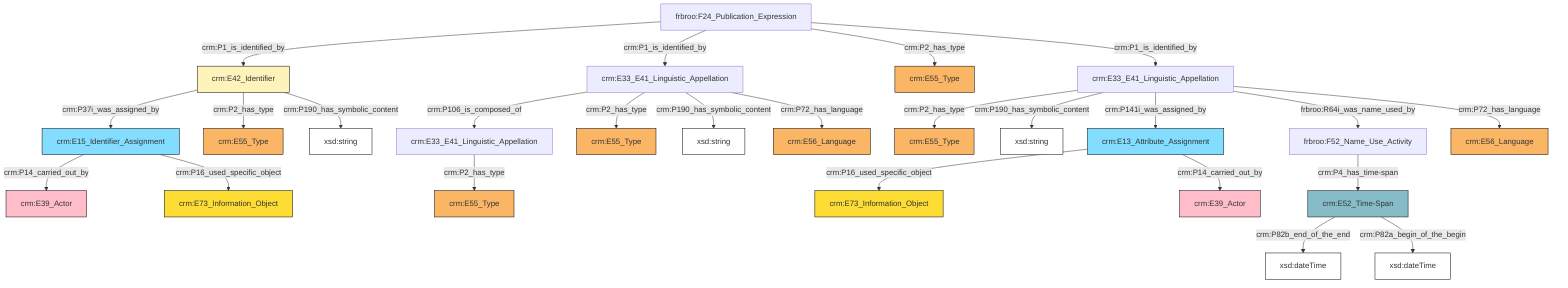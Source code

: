 flowchart TD
classDef Literal fill:#ffffff,stroke:#000000,color:;
classDef Literal_URI fill:#ffffff,stroke:#000000,color:;
classDef crm_E1_CRM_Entity fill:#ffffff,stroke:#000000,color:;
classDef crm_E1_CRM_Entity_URI fill:#ffffff,stroke:#000000,color:;
classDef crm_E2_Temporal_Entity fill:#82ddff,stroke:#000000,color:;
classDef crm_E2_Temporal_Entity_URI fill:#d2effa,stroke:#000000,color:;
classDef crm_E55_Type fill:#fab565,stroke:#000000,color:;
classDef crm_E55_Type_URI fill:#fde7ce,stroke:#000000,color:;
classDef crm_E52_Time-Span fill:#86bcc8,stroke:#000000,color:;
classDef crm_E52_Time-Span_URI fill:#dcebef,stroke:#000000,color:;
classDef crm_E41_Appellation fill:#fef3ba,stroke:#000000,color:;
classDef crm_E41_Appellation_URI fill:#fffae6,stroke:#000000,color:;
classDef crm_E53_Place fill:#94cc7d,stroke:#000000,color:;
classDef crm_E53_Place_URI fill:#e1f1da,stroke:#000000,color:;
classDef crm_E77_Persistent_Item fill:#ffffff,stroke:#000000,color:;
classDef crm_E77_Persistent_Item_URI fill:#ffffff,stroke:#000000,color:;
classDef crm_E28_Conceptual_Object fill:#fddc34,stroke:#000000,color:;
classDef crm_E28_Conceptual_Object_URI fill:#fef6cd,stroke:#000000,color:;
classDef crm_E18_Physical_Thing fill:#c78e66,stroke:#000000,color:;
classDef crm_E18_Physical_Thing_URI fill:#e3c8b5,stroke:#000000,color:;
classDef crm_E39_Actor fill:#ffbdca,stroke:#000000,color:;
classDef crm_E39_Actor_URI fill:#ffe6eb,stroke:#000000,color:;
classDef crm_E54_Dimension fill:#b8b8b8,stroke:#000000,color:;
classDef crm_E54_Dimension_URI fill:#f2f2f2,stroke:#000000,color:;
classDef crm_E92_Spacetime_Volume fill:#cc80ff,stroke:#000000,color:;
classDef crm_E92_Spacetime_Volume_URI fill:#ebccff,stroke:#000000,color:;
classDef crm_E59_Primitive_Value fill:#f0f0f0,stroke:#000000,color:;
classDef crm_E59_Primitive_Value_URI fill:#f2f2f2,stroke:#000000,color:;
classDef crm_PC0_Typed_CRM_Property fill:#ffffff,stroke:#000000,color:;
classDef crm_PC0_Typed_CRM_Property_URI fill:#ffffff,stroke:#000000,color:;
classDef Multi fill:#cccccc,stroke:#000000,color:;
classDef Multi_URI fill:#cccccc,stroke:#000000,color:;
0["crm:E33_E41_Linguistic_Appellation"]:::Default -->|crm:P2_has_type| 1["crm:E55_Type"]:::crm_E55_Type
2["frbroo:F24_Publication_Expression"]:::Default -->|crm:P1_is_identified_by| 3["crm:E42_Identifier"]:::crm_E41_Appellation
3["crm:E42_Identifier"]:::crm_E41_Appellation -->|crm:P37i_was_assigned_by| 6["crm:E15_Identifier_Assignment"]:::crm_E2_Temporal_Entity
3["crm:E42_Identifier"]:::crm_E41_Appellation -->|crm:P2_has_type| 9["crm:E55_Type"]:::crm_E55_Type
11["crm:E52_Time-Span"]:::crm_E52_Time-Span -->|crm:P82b_end_of_the_end| 12["xsd:dateTime"]:::Literal
0["crm:E33_E41_Linguistic_Appellation"]:::Default -->|crm:P190_has_symbolic_content| 14["xsd:string"]:::Literal
6["crm:E15_Identifier_Assignment"]:::crm_E2_Temporal_Entity -->|crm:P14_carried_out_by| 15["crm:E39_Actor"]:::crm_E39_Actor
11["crm:E52_Time-Span"]:::crm_E52_Time-Span -->|crm:P82a_begin_of_the_begin| 16["xsd:dateTime"]:::Literal
0["crm:E33_E41_Linguistic_Appellation"]:::Default -->|crm:P141i_was_assigned_by| 17["crm:E13_Attribute_Assignment"]:::crm_E2_Temporal_Entity
2["frbroo:F24_Publication_Expression"]:::Default -->|crm:P1_is_identified_by| 18["crm:E33_E41_Linguistic_Appellation"]:::Default
2["frbroo:F24_Publication_Expression"]:::Default -->|crm:P2_has_type| 19["crm:E55_Type"]:::crm_E55_Type
0["crm:E33_E41_Linguistic_Appellation"]:::Default -->|frbroo:R64i_was_name_used_by| 23["frbroo:F52_Name_Use_Activity"]:::Default
0["crm:E33_E41_Linguistic_Appellation"]:::Default -->|crm:P72_has_language| 24["crm:E56_Language"]:::crm_E55_Type
17["crm:E13_Attribute_Assignment"]:::crm_E2_Temporal_Entity -->|crm:P16_used_specific_object| 25["crm:E73_Information_Object"]:::crm_E28_Conceptual_Object
18["crm:E33_E41_Linguistic_Appellation"]:::Default -->|crm:P106_is_composed_of| 26["crm:E33_E41_Linguistic_Appellation"]:::Default
18["crm:E33_E41_Linguistic_Appellation"]:::Default -->|crm:P2_has_type| 27["crm:E55_Type"]:::crm_E55_Type
23["frbroo:F52_Name_Use_Activity"]:::Default -->|crm:P4_has_time-span| 11["crm:E52_Time-Span"]:::crm_E52_Time-Span
2["frbroo:F24_Publication_Expression"]:::Default -->|crm:P1_is_identified_by| 0["crm:E33_E41_Linguistic_Appellation"]:::Default
6["crm:E15_Identifier_Assignment"]:::crm_E2_Temporal_Entity -->|crm:P16_used_specific_object| 20["crm:E73_Information_Object"]:::crm_E28_Conceptual_Object
18["crm:E33_E41_Linguistic_Appellation"]:::Default -->|crm:P190_has_symbolic_content| 39["xsd:string"]:::Literal
18["crm:E33_E41_Linguistic_Appellation"]:::Default -->|crm:P72_has_language| 36["crm:E56_Language"]:::crm_E55_Type
17["crm:E13_Attribute_Assignment"]:::crm_E2_Temporal_Entity -->|crm:P14_carried_out_by| 7["crm:E39_Actor"]:::crm_E39_Actor
26["crm:E33_E41_Linguistic_Appellation"]:::Default -->|crm:P2_has_type| 4["crm:E55_Type"]:::crm_E55_Type
3["crm:E42_Identifier"]:::crm_E41_Appellation -->|crm:P190_has_symbolic_content| 46["xsd:string"]:::Literal